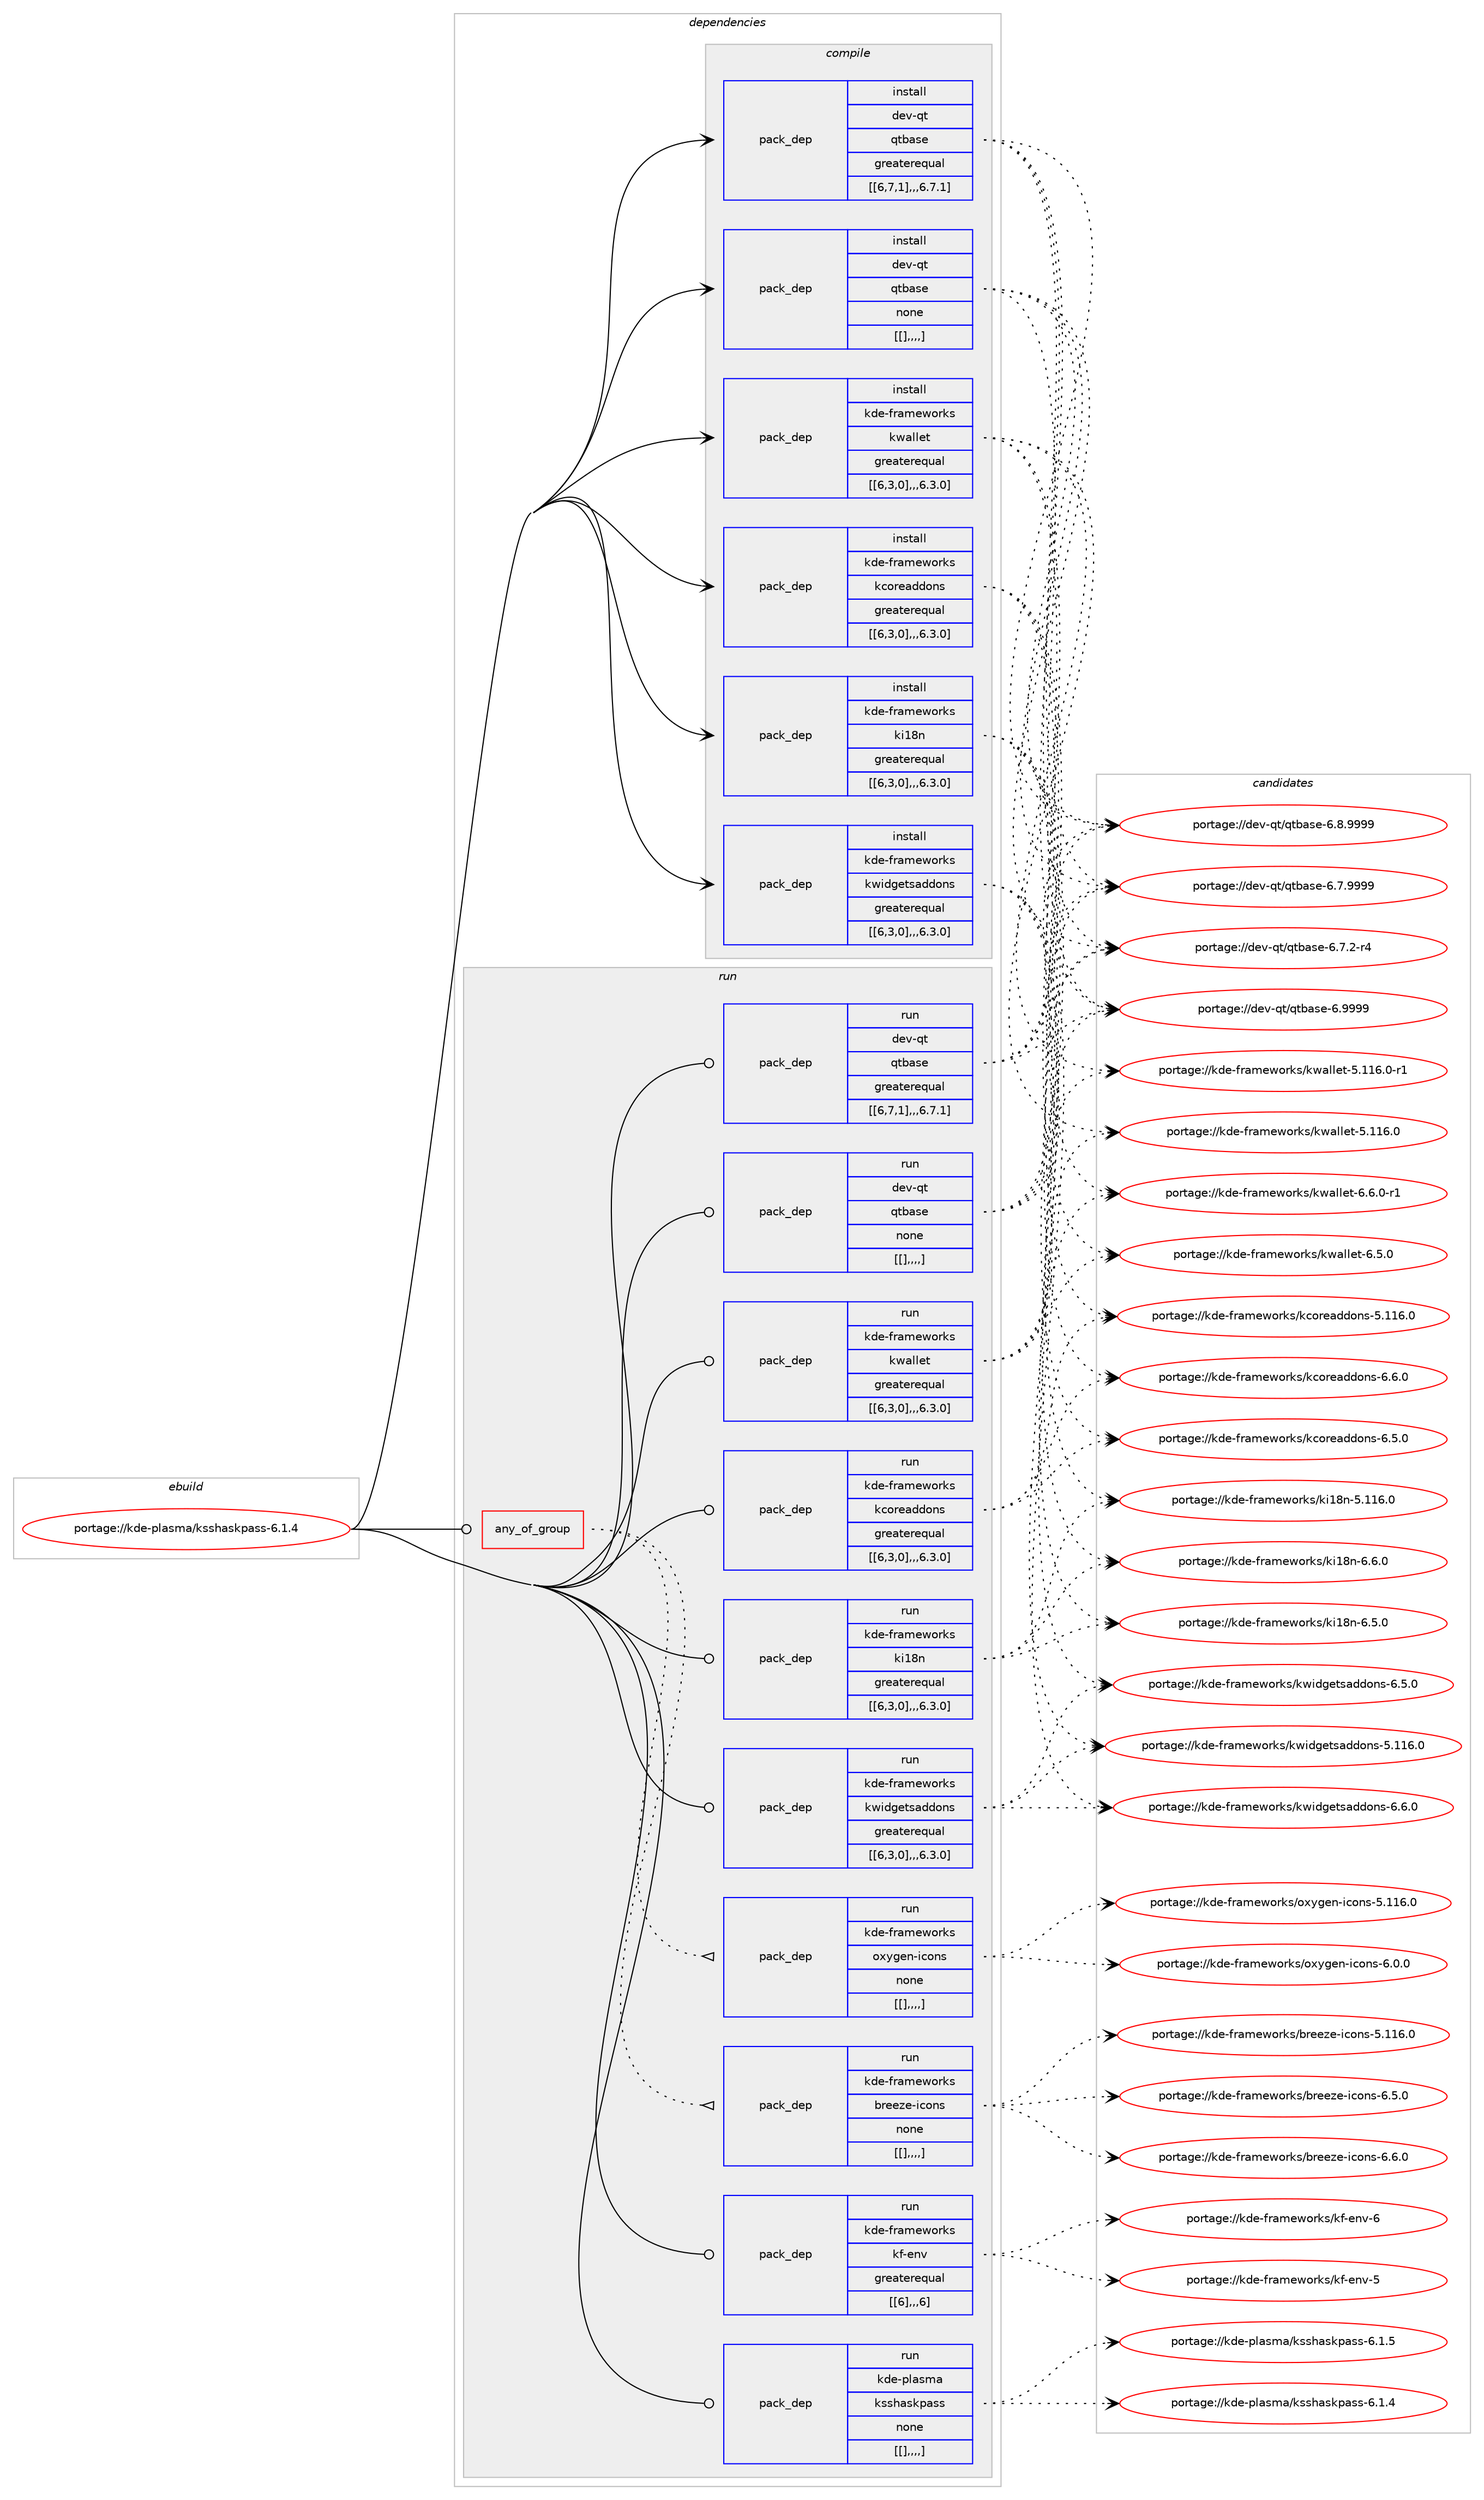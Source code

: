 digraph prolog {

# *************
# Graph options
# *************

newrank=true;
concentrate=true;
compound=true;
graph [rankdir=LR,fontname=Helvetica,fontsize=10,ranksep=1.5];#, ranksep=2.5, nodesep=0.2];
edge  [arrowhead=vee];
node  [fontname=Helvetica,fontsize=10];

# **********
# The ebuild
# **********

subgraph cluster_leftcol {
color=gray;
label=<<i>ebuild</i>>;
id [label="portage://kde-plasma/ksshaskpass-6.1.4", color=red, width=4, href="../kde-plasma/ksshaskpass-6.1.4.svg"];
}

# ****************
# The dependencies
# ****************

subgraph cluster_midcol {
color=gray;
label=<<i>dependencies</i>>;
subgraph cluster_compile {
fillcolor="#eeeeee";
style=filled;
label=<<i>compile</i>>;
subgraph pack205198 {
dependency278826 [label=<<TABLE BORDER="0" CELLBORDER="1" CELLSPACING="0" CELLPADDING="4" WIDTH="220"><TR><TD ROWSPAN="6" CELLPADDING="30">pack_dep</TD></TR><TR><TD WIDTH="110">install</TD></TR><TR><TD>dev-qt</TD></TR><TR><TD>qtbase</TD></TR><TR><TD>greaterequal</TD></TR><TR><TD>[[6,7,1],,,6.7.1]</TD></TR></TABLE>>, shape=none, color=blue];
}
id:e -> dependency278826:w [weight=20,style="solid",arrowhead="vee"];
subgraph pack205199 {
dependency278827 [label=<<TABLE BORDER="0" CELLBORDER="1" CELLSPACING="0" CELLPADDING="4" WIDTH="220"><TR><TD ROWSPAN="6" CELLPADDING="30">pack_dep</TD></TR><TR><TD WIDTH="110">install</TD></TR><TR><TD>dev-qt</TD></TR><TR><TD>qtbase</TD></TR><TR><TD>none</TD></TR><TR><TD>[[],,,,]</TD></TR></TABLE>>, shape=none, color=blue];
}
id:e -> dependency278827:w [weight=20,style="solid",arrowhead="vee"];
subgraph pack205200 {
dependency278828 [label=<<TABLE BORDER="0" CELLBORDER="1" CELLSPACING="0" CELLPADDING="4" WIDTH="220"><TR><TD ROWSPAN="6" CELLPADDING="30">pack_dep</TD></TR><TR><TD WIDTH="110">install</TD></TR><TR><TD>kde-frameworks</TD></TR><TR><TD>kcoreaddons</TD></TR><TR><TD>greaterequal</TD></TR><TR><TD>[[6,3,0],,,6.3.0]</TD></TR></TABLE>>, shape=none, color=blue];
}
id:e -> dependency278828:w [weight=20,style="solid",arrowhead="vee"];
subgraph pack205201 {
dependency278829 [label=<<TABLE BORDER="0" CELLBORDER="1" CELLSPACING="0" CELLPADDING="4" WIDTH="220"><TR><TD ROWSPAN="6" CELLPADDING="30">pack_dep</TD></TR><TR><TD WIDTH="110">install</TD></TR><TR><TD>kde-frameworks</TD></TR><TR><TD>ki18n</TD></TR><TR><TD>greaterequal</TD></TR><TR><TD>[[6,3,0],,,6.3.0]</TD></TR></TABLE>>, shape=none, color=blue];
}
id:e -> dependency278829:w [weight=20,style="solid",arrowhead="vee"];
subgraph pack205202 {
dependency278830 [label=<<TABLE BORDER="0" CELLBORDER="1" CELLSPACING="0" CELLPADDING="4" WIDTH="220"><TR><TD ROWSPAN="6" CELLPADDING="30">pack_dep</TD></TR><TR><TD WIDTH="110">install</TD></TR><TR><TD>kde-frameworks</TD></TR><TR><TD>kwallet</TD></TR><TR><TD>greaterequal</TD></TR><TR><TD>[[6,3,0],,,6.3.0]</TD></TR></TABLE>>, shape=none, color=blue];
}
id:e -> dependency278830:w [weight=20,style="solid",arrowhead="vee"];
subgraph pack205203 {
dependency278831 [label=<<TABLE BORDER="0" CELLBORDER="1" CELLSPACING="0" CELLPADDING="4" WIDTH="220"><TR><TD ROWSPAN="6" CELLPADDING="30">pack_dep</TD></TR><TR><TD WIDTH="110">install</TD></TR><TR><TD>kde-frameworks</TD></TR><TR><TD>kwidgetsaddons</TD></TR><TR><TD>greaterequal</TD></TR><TR><TD>[[6,3,0],,,6.3.0]</TD></TR></TABLE>>, shape=none, color=blue];
}
id:e -> dependency278831:w [weight=20,style="solid",arrowhead="vee"];
}
subgraph cluster_compileandrun {
fillcolor="#eeeeee";
style=filled;
label=<<i>compile and run</i>>;
}
subgraph cluster_run {
fillcolor="#eeeeee";
style=filled;
label=<<i>run</i>>;
subgraph any1993 {
dependency278832 [label=<<TABLE BORDER="0" CELLBORDER="1" CELLSPACING="0" CELLPADDING="4"><TR><TD CELLPADDING="10">any_of_group</TD></TR></TABLE>>, shape=none, color=red];subgraph pack205204 {
dependency278833 [label=<<TABLE BORDER="0" CELLBORDER="1" CELLSPACING="0" CELLPADDING="4" WIDTH="220"><TR><TD ROWSPAN="6" CELLPADDING="30">pack_dep</TD></TR><TR><TD WIDTH="110">run</TD></TR><TR><TD>kde-frameworks</TD></TR><TR><TD>breeze-icons</TD></TR><TR><TD>none</TD></TR><TR><TD>[[],,,,]</TD></TR></TABLE>>, shape=none, color=blue];
}
dependency278832:e -> dependency278833:w [weight=20,style="dotted",arrowhead="oinv"];
subgraph pack205205 {
dependency278834 [label=<<TABLE BORDER="0" CELLBORDER="1" CELLSPACING="0" CELLPADDING="4" WIDTH="220"><TR><TD ROWSPAN="6" CELLPADDING="30">pack_dep</TD></TR><TR><TD WIDTH="110">run</TD></TR><TR><TD>kde-frameworks</TD></TR><TR><TD>oxygen-icons</TD></TR><TR><TD>none</TD></TR><TR><TD>[[],,,,]</TD></TR></TABLE>>, shape=none, color=blue];
}
dependency278832:e -> dependency278834:w [weight=20,style="dotted",arrowhead="oinv"];
}
id:e -> dependency278832:w [weight=20,style="solid",arrowhead="odot"];
subgraph pack205206 {
dependency278835 [label=<<TABLE BORDER="0" CELLBORDER="1" CELLSPACING="0" CELLPADDING="4" WIDTH="220"><TR><TD ROWSPAN="6" CELLPADDING="30">pack_dep</TD></TR><TR><TD WIDTH="110">run</TD></TR><TR><TD>dev-qt</TD></TR><TR><TD>qtbase</TD></TR><TR><TD>greaterequal</TD></TR><TR><TD>[[6,7,1],,,6.7.1]</TD></TR></TABLE>>, shape=none, color=blue];
}
id:e -> dependency278835:w [weight=20,style="solid",arrowhead="odot"];
subgraph pack205207 {
dependency278836 [label=<<TABLE BORDER="0" CELLBORDER="1" CELLSPACING="0" CELLPADDING="4" WIDTH="220"><TR><TD ROWSPAN="6" CELLPADDING="30">pack_dep</TD></TR><TR><TD WIDTH="110">run</TD></TR><TR><TD>dev-qt</TD></TR><TR><TD>qtbase</TD></TR><TR><TD>none</TD></TR><TR><TD>[[],,,,]</TD></TR></TABLE>>, shape=none, color=blue];
}
id:e -> dependency278836:w [weight=20,style="solid",arrowhead="odot"];
subgraph pack205208 {
dependency278837 [label=<<TABLE BORDER="0" CELLBORDER="1" CELLSPACING="0" CELLPADDING="4" WIDTH="220"><TR><TD ROWSPAN="6" CELLPADDING="30">pack_dep</TD></TR><TR><TD WIDTH="110">run</TD></TR><TR><TD>kde-frameworks</TD></TR><TR><TD>kcoreaddons</TD></TR><TR><TD>greaterequal</TD></TR><TR><TD>[[6,3,0],,,6.3.0]</TD></TR></TABLE>>, shape=none, color=blue];
}
id:e -> dependency278837:w [weight=20,style="solid",arrowhead="odot"];
subgraph pack205209 {
dependency278838 [label=<<TABLE BORDER="0" CELLBORDER="1" CELLSPACING="0" CELLPADDING="4" WIDTH="220"><TR><TD ROWSPAN="6" CELLPADDING="30">pack_dep</TD></TR><TR><TD WIDTH="110">run</TD></TR><TR><TD>kde-frameworks</TD></TR><TR><TD>kf-env</TD></TR><TR><TD>greaterequal</TD></TR><TR><TD>[[6],,,6]</TD></TR></TABLE>>, shape=none, color=blue];
}
id:e -> dependency278838:w [weight=20,style="solid",arrowhead="odot"];
subgraph pack205210 {
dependency278839 [label=<<TABLE BORDER="0" CELLBORDER="1" CELLSPACING="0" CELLPADDING="4" WIDTH="220"><TR><TD ROWSPAN="6" CELLPADDING="30">pack_dep</TD></TR><TR><TD WIDTH="110">run</TD></TR><TR><TD>kde-frameworks</TD></TR><TR><TD>ki18n</TD></TR><TR><TD>greaterequal</TD></TR><TR><TD>[[6,3,0],,,6.3.0]</TD></TR></TABLE>>, shape=none, color=blue];
}
id:e -> dependency278839:w [weight=20,style="solid",arrowhead="odot"];
subgraph pack205211 {
dependency278840 [label=<<TABLE BORDER="0" CELLBORDER="1" CELLSPACING="0" CELLPADDING="4" WIDTH="220"><TR><TD ROWSPAN="6" CELLPADDING="30">pack_dep</TD></TR><TR><TD WIDTH="110">run</TD></TR><TR><TD>kde-frameworks</TD></TR><TR><TD>kwallet</TD></TR><TR><TD>greaterequal</TD></TR><TR><TD>[[6,3,0],,,6.3.0]</TD></TR></TABLE>>, shape=none, color=blue];
}
id:e -> dependency278840:w [weight=20,style="solid",arrowhead="odot"];
subgraph pack205212 {
dependency278841 [label=<<TABLE BORDER="0" CELLBORDER="1" CELLSPACING="0" CELLPADDING="4" WIDTH="220"><TR><TD ROWSPAN="6" CELLPADDING="30">pack_dep</TD></TR><TR><TD WIDTH="110">run</TD></TR><TR><TD>kde-frameworks</TD></TR><TR><TD>kwidgetsaddons</TD></TR><TR><TD>greaterequal</TD></TR><TR><TD>[[6,3,0],,,6.3.0]</TD></TR></TABLE>>, shape=none, color=blue];
}
id:e -> dependency278841:w [weight=20,style="solid",arrowhead="odot"];
subgraph pack205213 {
dependency278842 [label=<<TABLE BORDER="0" CELLBORDER="1" CELLSPACING="0" CELLPADDING="4" WIDTH="220"><TR><TD ROWSPAN="6" CELLPADDING="30">pack_dep</TD></TR><TR><TD WIDTH="110">run</TD></TR><TR><TD>kde-plasma</TD></TR><TR><TD>ksshaskpass</TD></TR><TR><TD>none</TD></TR><TR><TD>[[],,,,]</TD></TR></TABLE>>, shape=none, color=blue];
}
id:e -> dependency278842:w [weight=20,style="solid",arrowhead="odot"];
}
}

# **************
# The candidates
# **************

subgraph cluster_choices {
rank=same;
color=gray;
label=<<i>candidates</i>>;

subgraph choice205198 {
color=black;
nodesep=1;
choice1001011184511311647113116989711510145544657575757 [label="portage://dev-qt/qtbase-6.9999", color=red, width=4,href="../dev-qt/qtbase-6.9999.svg"];
choice10010111845113116471131169897115101455446564657575757 [label="portage://dev-qt/qtbase-6.8.9999", color=red, width=4,href="../dev-qt/qtbase-6.8.9999.svg"];
choice10010111845113116471131169897115101455446554657575757 [label="portage://dev-qt/qtbase-6.7.9999", color=red, width=4,href="../dev-qt/qtbase-6.7.9999.svg"];
choice100101118451131164711311698971151014554465546504511452 [label="portage://dev-qt/qtbase-6.7.2-r4", color=red, width=4,href="../dev-qt/qtbase-6.7.2-r4.svg"];
dependency278826:e -> choice1001011184511311647113116989711510145544657575757:w [style=dotted,weight="100"];
dependency278826:e -> choice10010111845113116471131169897115101455446564657575757:w [style=dotted,weight="100"];
dependency278826:e -> choice10010111845113116471131169897115101455446554657575757:w [style=dotted,weight="100"];
dependency278826:e -> choice100101118451131164711311698971151014554465546504511452:w [style=dotted,weight="100"];
}
subgraph choice205199 {
color=black;
nodesep=1;
choice1001011184511311647113116989711510145544657575757 [label="portage://dev-qt/qtbase-6.9999", color=red, width=4,href="../dev-qt/qtbase-6.9999.svg"];
choice10010111845113116471131169897115101455446564657575757 [label="portage://dev-qt/qtbase-6.8.9999", color=red, width=4,href="../dev-qt/qtbase-6.8.9999.svg"];
choice10010111845113116471131169897115101455446554657575757 [label="portage://dev-qt/qtbase-6.7.9999", color=red, width=4,href="../dev-qt/qtbase-6.7.9999.svg"];
choice100101118451131164711311698971151014554465546504511452 [label="portage://dev-qt/qtbase-6.7.2-r4", color=red, width=4,href="../dev-qt/qtbase-6.7.2-r4.svg"];
dependency278827:e -> choice1001011184511311647113116989711510145544657575757:w [style=dotted,weight="100"];
dependency278827:e -> choice10010111845113116471131169897115101455446564657575757:w [style=dotted,weight="100"];
dependency278827:e -> choice10010111845113116471131169897115101455446554657575757:w [style=dotted,weight="100"];
dependency278827:e -> choice100101118451131164711311698971151014554465546504511452:w [style=dotted,weight="100"];
}
subgraph choice205200 {
color=black;
nodesep=1;
choice1071001014510211497109101119111114107115471079911111410197100100111110115455446544648 [label="portage://kde-frameworks/kcoreaddons-6.6.0", color=red, width=4,href="../kde-frameworks/kcoreaddons-6.6.0.svg"];
choice1071001014510211497109101119111114107115471079911111410197100100111110115455446534648 [label="portage://kde-frameworks/kcoreaddons-6.5.0", color=red, width=4,href="../kde-frameworks/kcoreaddons-6.5.0.svg"];
choice10710010145102114971091011191111141071154710799111114101971001001111101154553464949544648 [label="portage://kde-frameworks/kcoreaddons-5.116.0", color=red, width=4,href="../kde-frameworks/kcoreaddons-5.116.0.svg"];
dependency278828:e -> choice1071001014510211497109101119111114107115471079911111410197100100111110115455446544648:w [style=dotted,weight="100"];
dependency278828:e -> choice1071001014510211497109101119111114107115471079911111410197100100111110115455446534648:w [style=dotted,weight="100"];
dependency278828:e -> choice10710010145102114971091011191111141071154710799111114101971001001111101154553464949544648:w [style=dotted,weight="100"];
}
subgraph choice205201 {
color=black;
nodesep=1;
choice1071001014510211497109101119111114107115471071054956110455446544648 [label="portage://kde-frameworks/ki18n-6.6.0", color=red, width=4,href="../kde-frameworks/ki18n-6.6.0.svg"];
choice1071001014510211497109101119111114107115471071054956110455446534648 [label="portage://kde-frameworks/ki18n-6.5.0", color=red, width=4,href="../kde-frameworks/ki18n-6.5.0.svg"];
choice10710010145102114971091011191111141071154710710549561104553464949544648 [label="portage://kde-frameworks/ki18n-5.116.0", color=red, width=4,href="../kde-frameworks/ki18n-5.116.0.svg"];
dependency278829:e -> choice1071001014510211497109101119111114107115471071054956110455446544648:w [style=dotted,weight="100"];
dependency278829:e -> choice1071001014510211497109101119111114107115471071054956110455446534648:w [style=dotted,weight="100"];
dependency278829:e -> choice10710010145102114971091011191111141071154710710549561104553464949544648:w [style=dotted,weight="100"];
}
subgraph choice205202 {
color=black;
nodesep=1;
choice107100101451021149710910111911111410711547107119971081081011164554465446484511449 [label="portage://kde-frameworks/kwallet-6.6.0-r1", color=red, width=4,href="../kde-frameworks/kwallet-6.6.0-r1.svg"];
choice10710010145102114971091011191111141071154710711997108108101116455446534648 [label="portage://kde-frameworks/kwallet-6.5.0", color=red, width=4,href="../kde-frameworks/kwallet-6.5.0.svg"];
choice1071001014510211497109101119111114107115471071199710810810111645534649495446484511449 [label="portage://kde-frameworks/kwallet-5.116.0-r1", color=red, width=4,href="../kde-frameworks/kwallet-5.116.0-r1.svg"];
choice107100101451021149710910111911111410711547107119971081081011164553464949544648 [label="portage://kde-frameworks/kwallet-5.116.0", color=red, width=4,href="../kde-frameworks/kwallet-5.116.0.svg"];
dependency278830:e -> choice107100101451021149710910111911111410711547107119971081081011164554465446484511449:w [style=dotted,weight="100"];
dependency278830:e -> choice10710010145102114971091011191111141071154710711997108108101116455446534648:w [style=dotted,weight="100"];
dependency278830:e -> choice1071001014510211497109101119111114107115471071199710810810111645534649495446484511449:w [style=dotted,weight="100"];
dependency278830:e -> choice107100101451021149710910111911111410711547107119971081081011164553464949544648:w [style=dotted,weight="100"];
}
subgraph choice205203 {
color=black;
nodesep=1;
choice10710010145102114971091011191111141071154710711910510010310111611597100100111110115455446544648 [label="portage://kde-frameworks/kwidgetsaddons-6.6.0", color=red, width=4,href="../kde-frameworks/kwidgetsaddons-6.6.0.svg"];
choice10710010145102114971091011191111141071154710711910510010310111611597100100111110115455446534648 [label="portage://kde-frameworks/kwidgetsaddons-6.5.0", color=red, width=4,href="../kde-frameworks/kwidgetsaddons-6.5.0.svg"];
choice107100101451021149710910111911111410711547107119105100103101116115971001001111101154553464949544648 [label="portage://kde-frameworks/kwidgetsaddons-5.116.0", color=red, width=4,href="../kde-frameworks/kwidgetsaddons-5.116.0.svg"];
dependency278831:e -> choice10710010145102114971091011191111141071154710711910510010310111611597100100111110115455446544648:w [style=dotted,weight="100"];
dependency278831:e -> choice10710010145102114971091011191111141071154710711910510010310111611597100100111110115455446534648:w [style=dotted,weight="100"];
dependency278831:e -> choice107100101451021149710910111911111410711547107119105100103101116115971001001111101154553464949544648:w [style=dotted,weight="100"];
}
subgraph choice205204 {
color=black;
nodesep=1;
choice107100101451021149710910111911111410711547981141011011221014510599111110115455446544648 [label="portage://kde-frameworks/breeze-icons-6.6.0", color=red, width=4,href="../kde-frameworks/breeze-icons-6.6.0.svg"];
choice107100101451021149710910111911111410711547981141011011221014510599111110115455446534648 [label="portage://kde-frameworks/breeze-icons-6.5.0", color=red, width=4,href="../kde-frameworks/breeze-icons-6.5.0.svg"];
choice1071001014510211497109101119111114107115479811410110112210145105991111101154553464949544648 [label="portage://kde-frameworks/breeze-icons-5.116.0", color=red, width=4,href="../kde-frameworks/breeze-icons-5.116.0.svg"];
dependency278833:e -> choice107100101451021149710910111911111410711547981141011011221014510599111110115455446544648:w [style=dotted,weight="100"];
dependency278833:e -> choice107100101451021149710910111911111410711547981141011011221014510599111110115455446534648:w [style=dotted,weight="100"];
dependency278833:e -> choice1071001014510211497109101119111114107115479811410110112210145105991111101154553464949544648:w [style=dotted,weight="100"];
}
subgraph choice205205 {
color=black;
nodesep=1;
choice1071001014510211497109101119111114107115471111201211031011104510599111110115455446484648 [label="portage://kde-frameworks/oxygen-icons-6.0.0", color=red, width=4,href="../kde-frameworks/oxygen-icons-6.0.0.svg"];
choice10710010145102114971091011191111141071154711112012110310111045105991111101154553464949544648 [label="portage://kde-frameworks/oxygen-icons-5.116.0", color=red, width=4,href="../kde-frameworks/oxygen-icons-5.116.0.svg"];
dependency278834:e -> choice1071001014510211497109101119111114107115471111201211031011104510599111110115455446484648:w [style=dotted,weight="100"];
dependency278834:e -> choice10710010145102114971091011191111141071154711112012110310111045105991111101154553464949544648:w [style=dotted,weight="100"];
}
subgraph choice205206 {
color=black;
nodesep=1;
choice1001011184511311647113116989711510145544657575757 [label="portage://dev-qt/qtbase-6.9999", color=red, width=4,href="../dev-qt/qtbase-6.9999.svg"];
choice10010111845113116471131169897115101455446564657575757 [label="portage://dev-qt/qtbase-6.8.9999", color=red, width=4,href="../dev-qt/qtbase-6.8.9999.svg"];
choice10010111845113116471131169897115101455446554657575757 [label="portage://dev-qt/qtbase-6.7.9999", color=red, width=4,href="../dev-qt/qtbase-6.7.9999.svg"];
choice100101118451131164711311698971151014554465546504511452 [label="portage://dev-qt/qtbase-6.7.2-r4", color=red, width=4,href="../dev-qt/qtbase-6.7.2-r4.svg"];
dependency278835:e -> choice1001011184511311647113116989711510145544657575757:w [style=dotted,weight="100"];
dependency278835:e -> choice10010111845113116471131169897115101455446564657575757:w [style=dotted,weight="100"];
dependency278835:e -> choice10010111845113116471131169897115101455446554657575757:w [style=dotted,weight="100"];
dependency278835:e -> choice100101118451131164711311698971151014554465546504511452:w [style=dotted,weight="100"];
}
subgraph choice205207 {
color=black;
nodesep=1;
choice1001011184511311647113116989711510145544657575757 [label="portage://dev-qt/qtbase-6.9999", color=red, width=4,href="../dev-qt/qtbase-6.9999.svg"];
choice10010111845113116471131169897115101455446564657575757 [label="portage://dev-qt/qtbase-6.8.9999", color=red, width=4,href="../dev-qt/qtbase-6.8.9999.svg"];
choice10010111845113116471131169897115101455446554657575757 [label="portage://dev-qt/qtbase-6.7.9999", color=red, width=4,href="../dev-qt/qtbase-6.7.9999.svg"];
choice100101118451131164711311698971151014554465546504511452 [label="portage://dev-qt/qtbase-6.7.2-r4", color=red, width=4,href="../dev-qt/qtbase-6.7.2-r4.svg"];
dependency278836:e -> choice1001011184511311647113116989711510145544657575757:w [style=dotted,weight="100"];
dependency278836:e -> choice10010111845113116471131169897115101455446564657575757:w [style=dotted,weight="100"];
dependency278836:e -> choice10010111845113116471131169897115101455446554657575757:w [style=dotted,weight="100"];
dependency278836:e -> choice100101118451131164711311698971151014554465546504511452:w [style=dotted,weight="100"];
}
subgraph choice205208 {
color=black;
nodesep=1;
choice1071001014510211497109101119111114107115471079911111410197100100111110115455446544648 [label="portage://kde-frameworks/kcoreaddons-6.6.0", color=red, width=4,href="../kde-frameworks/kcoreaddons-6.6.0.svg"];
choice1071001014510211497109101119111114107115471079911111410197100100111110115455446534648 [label="portage://kde-frameworks/kcoreaddons-6.5.0", color=red, width=4,href="../kde-frameworks/kcoreaddons-6.5.0.svg"];
choice10710010145102114971091011191111141071154710799111114101971001001111101154553464949544648 [label="portage://kde-frameworks/kcoreaddons-5.116.0", color=red, width=4,href="../kde-frameworks/kcoreaddons-5.116.0.svg"];
dependency278837:e -> choice1071001014510211497109101119111114107115471079911111410197100100111110115455446544648:w [style=dotted,weight="100"];
dependency278837:e -> choice1071001014510211497109101119111114107115471079911111410197100100111110115455446534648:w [style=dotted,weight="100"];
dependency278837:e -> choice10710010145102114971091011191111141071154710799111114101971001001111101154553464949544648:w [style=dotted,weight="100"];
}
subgraph choice205209 {
color=black;
nodesep=1;
choice107100101451021149710910111911111410711547107102451011101184554 [label="portage://kde-frameworks/kf-env-6", color=red, width=4,href="../kde-frameworks/kf-env-6.svg"];
choice107100101451021149710910111911111410711547107102451011101184553 [label="portage://kde-frameworks/kf-env-5", color=red, width=4,href="../kde-frameworks/kf-env-5.svg"];
dependency278838:e -> choice107100101451021149710910111911111410711547107102451011101184554:w [style=dotted,weight="100"];
dependency278838:e -> choice107100101451021149710910111911111410711547107102451011101184553:w [style=dotted,weight="100"];
}
subgraph choice205210 {
color=black;
nodesep=1;
choice1071001014510211497109101119111114107115471071054956110455446544648 [label="portage://kde-frameworks/ki18n-6.6.0", color=red, width=4,href="../kde-frameworks/ki18n-6.6.0.svg"];
choice1071001014510211497109101119111114107115471071054956110455446534648 [label="portage://kde-frameworks/ki18n-6.5.0", color=red, width=4,href="../kde-frameworks/ki18n-6.5.0.svg"];
choice10710010145102114971091011191111141071154710710549561104553464949544648 [label="portage://kde-frameworks/ki18n-5.116.0", color=red, width=4,href="../kde-frameworks/ki18n-5.116.0.svg"];
dependency278839:e -> choice1071001014510211497109101119111114107115471071054956110455446544648:w [style=dotted,weight="100"];
dependency278839:e -> choice1071001014510211497109101119111114107115471071054956110455446534648:w [style=dotted,weight="100"];
dependency278839:e -> choice10710010145102114971091011191111141071154710710549561104553464949544648:w [style=dotted,weight="100"];
}
subgraph choice205211 {
color=black;
nodesep=1;
choice107100101451021149710910111911111410711547107119971081081011164554465446484511449 [label="portage://kde-frameworks/kwallet-6.6.0-r1", color=red, width=4,href="../kde-frameworks/kwallet-6.6.0-r1.svg"];
choice10710010145102114971091011191111141071154710711997108108101116455446534648 [label="portage://kde-frameworks/kwallet-6.5.0", color=red, width=4,href="../kde-frameworks/kwallet-6.5.0.svg"];
choice1071001014510211497109101119111114107115471071199710810810111645534649495446484511449 [label="portage://kde-frameworks/kwallet-5.116.0-r1", color=red, width=4,href="../kde-frameworks/kwallet-5.116.0-r1.svg"];
choice107100101451021149710910111911111410711547107119971081081011164553464949544648 [label="portage://kde-frameworks/kwallet-5.116.0", color=red, width=4,href="../kde-frameworks/kwallet-5.116.0.svg"];
dependency278840:e -> choice107100101451021149710910111911111410711547107119971081081011164554465446484511449:w [style=dotted,weight="100"];
dependency278840:e -> choice10710010145102114971091011191111141071154710711997108108101116455446534648:w [style=dotted,weight="100"];
dependency278840:e -> choice1071001014510211497109101119111114107115471071199710810810111645534649495446484511449:w [style=dotted,weight="100"];
dependency278840:e -> choice107100101451021149710910111911111410711547107119971081081011164553464949544648:w [style=dotted,weight="100"];
}
subgraph choice205212 {
color=black;
nodesep=1;
choice10710010145102114971091011191111141071154710711910510010310111611597100100111110115455446544648 [label="portage://kde-frameworks/kwidgetsaddons-6.6.0", color=red, width=4,href="../kde-frameworks/kwidgetsaddons-6.6.0.svg"];
choice10710010145102114971091011191111141071154710711910510010310111611597100100111110115455446534648 [label="portage://kde-frameworks/kwidgetsaddons-6.5.0", color=red, width=4,href="../kde-frameworks/kwidgetsaddons-6.5.0.svg"];
choice107100101451021149710910111911111410711547107119105100103101116115971001001111101154553464949544648 [label="portage://kde-frameworks/kwidgetsaddons-5.116.0", color=red, width=4,href="../kde-frameworks/kwidgetsaddons-5.116.0.svg"];
dependency278841:e -> choice10710010145102114971091011191111141071154710711910510010310111611597100100111110115455446544648:w [style=dotted,weight="100"];
dependency278841:e -> choice10710010145102114971091011191111141071154710711910510010310111611597100100111110115455446534648:w [style=dotted,weight="100"];
dependency278841:e -> choice107100101451021149710910111911111410711547107119105100103101116115971001001111101154553464949544648:w [style=dotted,weight="100"];
}
subgraph choice205213 {
color=black;
nodesep=1;
choice107100101451121089711510997471071151151049711510711297115115455446494653 [label="portage://kde-plasma/ksshaskpass-6.1.5", color=red, width=4,href="../kde-plasma/ksshaskpass-6.1.5.svg"];
choice107100101451121089711510997471071151151049711510711297115115455446494652 [label="portage://kde-plasma/ksshaskpass-6.1.4", color=red, width=4,href="../kde-plasma/ksshaskpass-6.1.4.svg"];
dependency278842:e -> choice107100101451121089711510997471071151151049711510711297115115455446494653:w [style=dotted,weight="100"];
dependency278842:e -> choice107100101451121089711510997471071151151049711510711297115115455446494652:w [style=dotted,weight="100"];
}
}

}
